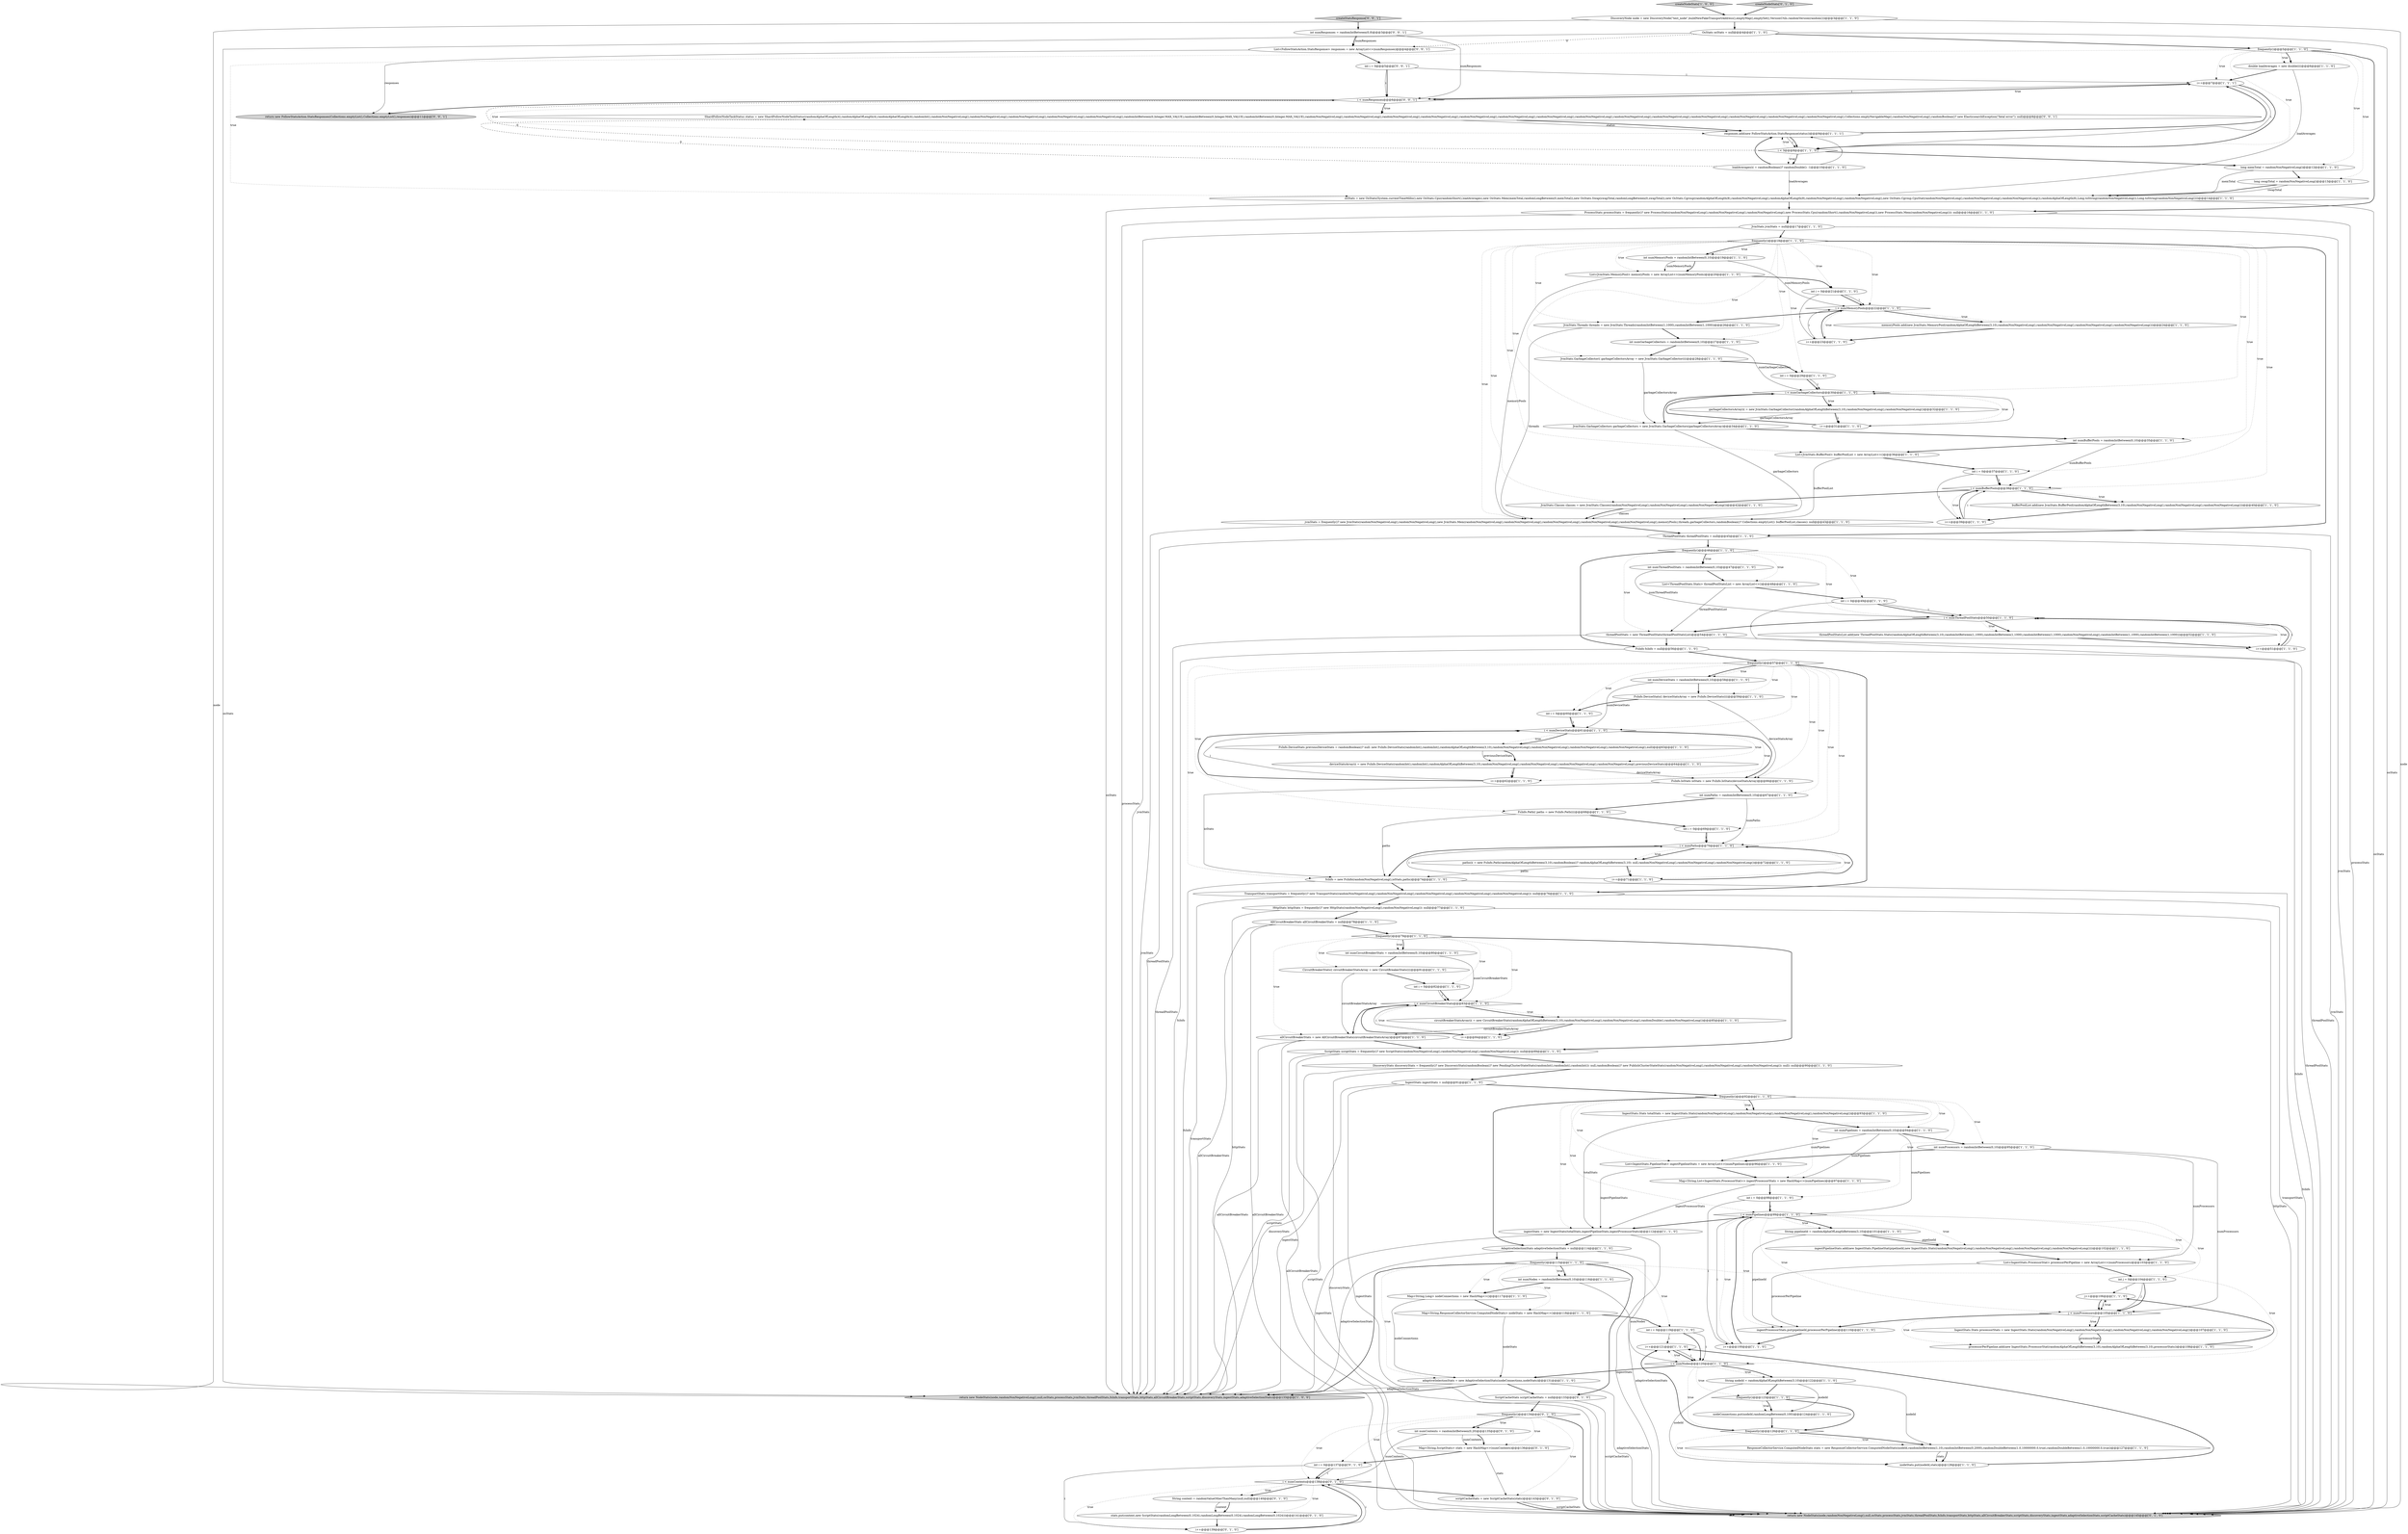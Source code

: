 digraph {
4 [style = filled, label = "frequently()@@@5@@@['1', '1', '0']", fillcolor = white, shape = diamond image = "AAA0AAABBB1BBB"];
87 [style = filled, label = "String pipelineId = randomAlphaOfLengthBetween(3,10)@@@101@@@['1', '1', '0']", fillcolor = white, shape = ellipse image = "AAA0AAABBB1BBB"];
59 [style = filled, label = "HttpStats httpStats = frequently()? new HttpStats(randomNonNegativeLong(),randomNonNegativeLong()): null@@@77@@@['1', '1', '0']", fillcolor = white, shape = ellipse image = "AAA0AAABBB1BBB"];
78 [style = filled, label = "int i = 0@@@37@@@['1', '1', '0']", fillcolor = white, shape = ellipse image = "AAA0AAABBB1BBB"];
127 [style = filled, label = "List<FollowStatsAction.StatsResponse> responses = new ArrayList<>(numResponses)@@@4@@@['0', '0', '1']", fillcolor = white, shape = ellipse image = "AAA0AAABBB3BBB"];
5 [style = filled, label = "long swapTotal = randomNonNegativeLong()@@@13@@@['1', '1', '0']", fillcolor = white, shape = ellipse image = "AAA0AAABBB1BBB"];
12 [style = filled, label = "FsInfo.DeviceStats(( deviceStatsArray = new FsInfo.DeviceStats((((@@@59@@@['1', '1', '0']", fillcolor = white, shape = ellipse image = "AAA0AAABBB1BBB"];
130 [style = filled, label = "return new FollowStatsAction.StatsResponses(Collections.emptyList(),Collections.emptyList(),responses)@@@11@@@['0', '0', '1']", fillcolor = lightgray, shape = ellipse image = "AAA0AAABBB3BBB"];
77 [style = filled, label = "frequently()@@@92@@@['1', '1', '0']", fillcolor = white, shape = diamond image = "AAA0AAABBB1BBB"];
100 [style = filled, label = "ingestPipelineStats.add(new IngestStats.PipelineStat(pipelineId,new IngestStats.Stats(randomNonNegativeLong(),randomNonNegativeLong(),randomNonNegativeLong(),randomNonNegativeLong())))@@@102@@@['1', '1', '0']", fillcolor = white, shape = ellipse image = "AAA0AAABBB1BBB"];
126 [style = filled, label = "i < numResponses@@@6@@@['0', '0', '1']", fillcolor = white, shape = diamond image = "AAA0AAABBB3BBB"];
98 [style = filled, label = "return new NodeStats(node,randomNonNegativeLong(),null,osStats,processStats,jvmStats,threadPoolStats,fsInfo,transportStats,httpStats,allCircuitBreakerStats,scriptStats,discoveryStats,ingestStats,adaptiveSelectionStats)@@@133@@@['1', '0', '0']", fillcolor = lightgray, shape = ellipse image = "AAA0AAABBB1BBB"];
116 [style = filled, label = "int i = 0@@@137@@@['0', '1', '0']", fillcolor = white, shape = ellipse image = "AAA1AAABBB2BBB"];
21 [style = filled, label = "ingestProcessorStats.put(pipelineId,processorPerPipeline)@@@110@@@['1', '1', '0']", fillcolor = white, shape = ellipse image = "AAA0AAABBB1BBB"];
72 [style = filled, label = "allCircuitBreakerStats = new AllCircuitBreakerStats(circuitBreakerStatsArray)@@@87@@@['1', '1', '0']", fillcolor = white, shape = ellipse image = "AAA0AAABBB1BBB"];
85 [style = filled, label = "JvmStats jvmStats = null@@@17@@@['1', '1', '0']", fillcolor = white, shape = ellipse image = "AAA0AAABBB1BBB"];
44 [style = filled, label = "int i = 0@@@29@@@['1', '1', '0']", fillcolor = white, shape = ellipse image = "AAA0AAABBB1BBB"];
97 [style = filled, label = "FsInfo.Path(( paths = new FsInfo.Path((((@@@68@@@['1', '1', '0']", fillcolor = white, shape = ellipse image = "AAA0AAABBB1BBB"];
114 [style = filled, label = "stats.put(context,new ScriptStats(randomLongBetween(0,1024),randomLongBetween(0,1024),randomLongBetween(0,1024)))@@@141@@@['0', '1', '0']", fillcolor = white, shape = ellipse image = "AAA1AAABBB2BBB"];
109 [style = filled, label = "i < numMemoryPools@@@22@@@['1', '1', '0']", fillcolor = white, shape = diamond image = "AAA0AAABBB1BBB"];
117 [style = filled, label = "Map<String,ScriptStats> stats = new HashMap<>(numContents)@@@136@@@['0', '1', '0']", fillcolor = white, shape = ellipse image = "AAA1AAABBB2BBB"];
111 [style = filled, label = "IngestStats ingestStats = null@@@91@@@['1', '1', '0']", fillcolor = white, shape = ellipse image = "AAA0AAABBB1BBB"];
24 [style = filled, label = "int numMemoryPools = randomIntBetween(0,10)@@@19@@@['1', '1', '0']", fillcolor = white, shape = ellipse image = "AAA0AAABBB1BBB"];
95 [style = filled, label = "int i = 0@@@69@@@['1', '1', '0']", fillcolor = white, shape = ellipse image = "AAA0AAABBB1BBB"];
81 [style = filled, label = "JvmStats.GarbageCollectors garbageCollectors = new JvmStats.GarbageCollectors(garbageCollectorsArray)@@@34@@@['1', '1', '0']", fillcolor = white, shape = ellipse image = "AAA0AAABBB1BBB"];
120 [style = filled, label = "i < numContents@@@138@@@['0', '1', '0']", fillcolor = white, shape = diamond image = "AAA1AAABBB2BBB"];
40 [style = filled, label = "IngestStats.Stats totalStats = new IngestStats.Stats(randomNonNegativeLong(),randomNonNegativeLong(),randomNonNegativeLong(),randomNonNegativeLong())@@@93@@@['1', '1', '0']", fillcolor = white, shape = ellipse image = "AAA0AAABBB1BBB"];
2 [style = filled, label = "int i = 0@@@60@@@['1', '1', '0']", fillcolor = white, shape = ellipse image = "AAA0AAABBB1BBB"];
60 [style = filled, label = "List<IngestStats.ProcessorStat> processorPerPipeline = new ArrayList<>(numProcessors)@@@103@@@['1', '1', '0']", fillcolor = white, shape = ellipse image = "AAA0AAABBB1BBB"];
128 [style = filled, label = "int i = 0@@@5@@@['0', '0', '1']", fillcolor = white, shape = ellipse image = "AAA0AAABBB3BBB"];
62 [style = filled, label = "i < numCircuitBreakerStats@@@83@@@['1', '1', '0']", fillcolor = white, shape = diamond image = "AAA0AAABBB1BBB"];
42 [style = filled, label = "IngestStats.Stats processorStats = new IngestStats.Stats(randomNonNegativeLong(),randomNonNegativeLong(),randomNonNegativeLong(),randomNonNegativeLong())@@@107@@@['1', '1', '0']", fillcolor = white, shape = ellipse image = "AAA0AAABBB1BBB"];
25 [style = filled, label = "i++@@@31@@@['1', '1', '0']", fillcolor = white, shape = ellipse image = "AAA0AAABBB1BBB"];
34 [style = filled, label = "adaptiveSelectionStats = new AdaptiveSelectionStats(nodeConnections,nodeStats)@@@131@@@['1', '1', '0']", fillcolor = white, shape = ellipse image = "AAA0AAABBB1BBB"];
122 [style = filled, label = "return new NodeStats(node,randomNonNegativeLong(),null,osStats,processStats,jvmStats,threadPoolStats,fsInfo,transportStats,httpStats,allCircuitBreakerStats,scriptStats,discoveryStats,ingestStats,adaptiveSelectionStats,scriptCacheStats)@@@145@@@['0', '1', '0']", fillcolor = lightgray, shape = ellipse image = "AAA1AAABBB2BBB"];
82 [style = filled, label = "List<IngestStats.PipelineStat> ingestPipelineStats = new ArrayList<>(numPipelines)@@@96@@@['1', '1', '0']", fillcolor = white, shape = ellipse image = "AAA0AAABBB1BBB"];
124 [style = filled, label = "createStatsResponse['0', '0', '1']", fillcolor = lightgray, shape = diamond image = "AAA0AAABBB3BBB"];
46 [style = filled, label = "TransportStats transportStats = frequently()? new TransportStats(randomNonNegativeLong(),randomNonNegativeLong(),randomNonNegativeLong(),randomNonNegativeLong(),randomNonNegativeLong()): null@@@76@@@['1', '1', '0']", fillcolor = white, shape = ellipse image = "AAA0AAABBB1BBB"];
48 [style = filled, label = "long memTotal = randomNonNegativeLong()@@@12@@@['1', '1', '0']", fillcolor = white, shape = ellipse image = "AAA0AAABBB1BBB"];
15 [style = filled, label = "Map<String,ResponseCollectorService.ComputedNodeStats> nodeStats = new HashMap<>()@@@118@@@['1', '1', '0']", fillcolor = white, shape = ellipse image = "AAA0AAABBB1BBB"];
38 [style = filled, label = "String nodeId = randomAlphaOfLengthBetween(3,10)@@@122@@@['1', '1', '0']", fillcolor = white, shape = ellipse image = "AAA0AAABBB1BBB"];
93 [style = filled, label = "CircuitBreakerStats(( circuitBreakerStatsArray = new CircuitBreakerStats((((@@@81@@@['1', '1', '0']", fillcolor = white, shape = ellipse image = "AAA0AAABBB1BBB"];
107 [style = filled, label = "i++@@@23@@@['1', '1', '0']", fillcolor = white, shape = ellipse image = "AAA0AAABBB1BBB"];
80 [style = filled, label = "int numPaths = randomIntBetween(0,10)@@@67@@@['1', '1', '0']", fillcolor = white, shape = ellipse image = "AAA0AAABBB1BBB"];
89 [style = filled, label = "frequently()@@@46@@@['1', '1', '0']", fillcolor = white, shape = diamond image = "AAA0AAABBB1BBB"];
115 [style = filled, label = "ScriptCacheStats scriptCacheStats = null@@@133@@@['0', '1', '0']", fillcolor = white, shape = ellipse image = "AAA0AAABBB2BBB"];
29 [style = filled, label = "osStats = new OsStats(System.currentTimeMillis(),new OsStats.Cpu(randomShort(),loadAverages),new OsStats.Mem(memTotal,randomLongBetween(0,memTotal)),new OsStats.Swap(swapTotal,randomLongBetween(0,swapTotal)),new OsStats.Cgroup(randomAlphaOfLength(8),randomNonNegativeLong(),randomAlphaOfLength(8),randomNonNegativeLong(),randomNonNegativeLong(),new OsStats.Cgroup.CpuStat(randomNonNegativeLong(),randomNonNegativeLong(),randomNonNegativeLong()),randomAlphaOfLength(8),Long.toString(randomNonNegativeLong()),Long.toString(randomNonNegativeLong())))@@@14@@@['1', '1', '0']", fillcolor = white, shape = ellipse image = "AAA0AAABBB1BBB"];
36 [style = filled, label = "int numPipelines = randomIntBetween(0,10)@@@94@@@['1', '1', '0']", fillcolor = white, shape = ellipse image = "AAA0AAABBB1BBB"];
57 [style = filled, label = "JvmStats.GarbageCollector(( garbageCollectorsArray = new JvmStats.GarbageCollector((((@@@28@@@['1', '1', '0']", fillcolor = white, shape = ellipse image = "AAA0AAABBB1BBB"];
84 [style = filled, label = "FsInfo.DeviceStats previousDeviceStats = randomBoolean()? null: new FsInfo.DeviceStats(randomInt(),randomInt(),randomAlphaOfLengthBetween(3,10),randomNonNegativeLong(),randomNonNegativeLong(),randomNonNegativeLong(),randomNonNegativeLong(),null)@@@63@@@['1', '1', '0']", fillcolor = white, shape = ellipse image = "AAA0AAABBB1BBB"];
76 [style = filled, label = "List<JvmStats.MemoryPool> memoryPools = new ArrayList<>(numMemoryPools)@@@20@@@['1', '1', '0']", fillcolor = white, shape = ellipse image = "AAA0AAABBB1BBB"];
22 [style = filled, label = "int i = 0@@@49@@@['1', '1', '0']", fillcolor = white, shape = ellipse image = "AAA0AAABBB1BBB"];
75 [style = filled, label = "i++@@@84@@@['1', '1', '0']", fillcolor = white, shape = ellipse image = "AAA0AAABBB1BBB"];
101 [style = filled, label = "frequently()@@@123@@@['1', '1', '0']", fillcolor = white, shape = diamond image = "AAA0AAABBB1BBB"];
112 [style = filled, label = "frequently()@@@134@@@['0', '1', '0']", fillcolor = white, shape = diamond image = "AAA1AAABBB2BBB"];
129 [style = filled, label = "ShardFollowNodeTaskStatus status = new ShardFollowNodeTaskStatus(randomAlphaOfLength(4),randomAlphaOfLength(4),randomAlphaOfLength(4),randomInt(),randomNonNegativeLong(),randomNonNegativeLong(),randomNonNegativeLong(),randomNonNegativeLong(),randomNonNegativeLong(),randomIntBetween(0,Integer.MAX_VALUE),randomIntBetween(0,Integer.MAX_VALUE),randomIntBetween(0,Integer.MAX_VALUE),randomNonNegativeLong(),randomNonNegativeLong(),randomNonNegativeLong(),randomNonNegativeLong(),randomNonNegativeLong(),randomNonNegativeLong(),randomNonNegativeLong(),randomNonNegativeLong(),randomNonNegativeLong(),randomNonNegativeLong(),randomNonNegativeLong(),randomNonNegativeLong(),randomNonNegativeLong(),randomNonNegativeLong(),Collections.emptyNavigableMap(),randomNonNegativeLong(),randomBoolean()? new ElasticsearchException(\"fatal error\"): null)@@@8@@@['0', '0', '1']", fillcolor = white, shape = ellipse image = "AAA0AAABBB3BBB"];
14 [style = filled, label = "paths(i( = new FsInfo.Path(randomAlphaOfLengthBetween(3,10),randomBoolean()? randomAlphaOfLengthBetween(3,10): null,randomNonNegativeLong(),randomNonNegativeLong(),randomNonNegativeLong())@@@72@@@['1', '1', '0']", fillcolor = white, shape = ellipse image = "AAA0AAABBB1BBB"];
83 [style = filled, label = "i < numThreadPoolStats@@@50@@@['1', '1', '0']", fillcolor = white, shape = diamond image = "AAA0AAABBB1BBB"];
88 [style = filled, label = "i < numGarbageCollectors@@@30@@@['1', '1', '0']", fillcolor = white, shape = diamond image = "AAA0AAABBB1BBB"];
51 [style = filled, label = "processorPerPipeline.add(new IngestStats.ProcessorStat(randomAlphaOfLengthBetween(3,10),randomAlphaOfLengthBetween(3,10),processorStats))@@@108@@@['1', '1', '0']", fillcolor = white, shape = ellipse image = "AAA0AAABBB1BBB"];
92 [style = filled, label = "int numGarbageCollectors = randomIntBetween(0,10)@@@27@@@['1', '1', '0']", fillcolor = white, shape = ellipse image = "AAA0AAABBB1BBB"];
91 [style = filled, label = "int numDeviceStats = randomIntBetween(0,10)@@@58@@@['1', '1', '0']", fillcolor = white, shape = ellipse image = "AAA0AAABBB1BBB"];
90 [style = filled, label = "int numCircuitBreakerStats = randomIntBetween(0,10)@@@80@@@['1', '1', '0']", fillcolor = white, shape = ellipse image = "AAA0AAABBB1BBB"];
8 [style = filled, label = "threadPoolStats = new ThreadPoolStats(threadPoolStatsList)@@@54@@@['1', '1', '0']", fillcolor = white, shape = ellipse image = "AAA0AAABBB1BBB"];
123 [style = filled, label = "scriptCacheStats = new ScriptCacheStats(stats)@@@143@@@['0', '1', '0']", fillcolor = white, shape = ellipse image = "AAA1AAABBB2BBB"];
9 [style = filled, label = "int numThreadPoolStats = randomIntBetween(0,10)@@@47@@@['1', '1', '0']", fillcolor = white, shape = ellipse image = "AAA0AAABBB1BBB"];
105 [style = filled, label = "i < numBufferPools@@@38@@@['1', '1', '0']", fillcolor = white, shape = diamond image = "AAA0AAABBB1BBB"];
45 [style = filled, label = "frequently()@@@115@@@['1', '1', '0']", fillcolor = white, shape = diamond image = "AAA0AAABBB1BBB"];
67 [style = filled, label = "bufferPoolList.add(new JvmStats.BufferPool(randomAlphaOfLengthBetween(3,10),randomNonNegativeLong(),randomNonNegativeLong(),randomNonNegativeLong()))@@@40@@@['1', '1', '0']", fillcolor = white, shape = ellipse image = "AAA0AAABBB1BBB"];
104 [style = filled, label = "AllCircuitBreakerStats allCircuitBreakerStats = null@@@78@@@['1', '1', '0']", fillcolor = white, shape = ellipse image = "AAA0AAABBB1BBB"];
1 [style = filled, label = "frequently()@@@126@@@['1', '1', '0']", fillcolor = white, shape = diamond image = "AAA0AAABBB1BBB"];
53 [style = filled, label = "int i = 0@@@82@@@['1', '1', '0']", fillcolor = white, shape = ellipse image = "AAA0AAABBB1BBB"];
26 [style = filled, label = "ProcessStats processStats = frequently()? new ProcessStats(randomNonNegativeLong(),randomNonNegativeLong(),randomNonNegativeLong(),new ProcessStats.Cpu(randomShort(),randomNonNegativeLong()),new ProcessStats.Mem(randomNonNegativeLong())): null@@@16@@@['1', '1', '0']", fillcolor = white, shape = ellipse image = "AAA0AAABBB1BBB"];
79 [style = filled, label = "i++@@@121@@@['1', '1', '0']", fillcolor = white, shape = ellipse image = "AAA0AAABBB1BBB"];
30 [style = filled, label = "deviceStatsArray(i( = new FsInfo.DeviceStats(randomInt(),randomInt(),randomAlphaOfLengthBetween(3,10),randomNonNegativeLong(),randomNonNegativeLong(),randomNonNegativeLong(),randomNonNegativeLong(),previousDeviceStats)@@@64@@@['1', '1', '0']", fillcolor = white, shape = ellipse image = "AAA0AAABBB1BBB"];
106 [style = filled, label = "i++@@@71@@@['1', '1', '0']", fillcolor = white, shape = ellipse image = "AAA0AAABBB1BBB"];
27 [style = filled, label = "int i = 0@@@119@@@['1', '1', '0']", fillcolor = white, shape = ellipse image = "AAA0AAABBB1BBB"];
125 [style = filled, label = "int numResponses = randomIntBetween(0,8)@@@3@@@['0', '0', '1']", fillcolor = white, shape = ellipse image = "AAA0AAABBB3BBB"];
28 [style = filled, label = "loadAverages(i( = randomBoolean()? randomDouble(): -1@@@10@@@['1', '1', '0']", fillcolor = white, shape = ellipse image = "AAA0AAABBB1BBB"];
33 [style = filled, label = "double loadAverages = new double((((@@@6@@@['1', '1', '0']", fillcolor = white, shape = ellipse image = "AAA0AAABBB1BBB"];
31 [style = filled, label = "j++@@@106@@@['1', '1', '0']", fillcolor = white, shape = ellipse image = "AAA0AAABBB1BBB"];
102 [style = filled, label = "int numNodes = randomIntBetween(0,10)@@@116@@@['1', '1', '0']", fillcolor = white, shape = ellipse image = "AAA0AAABBB1BBB"];
50 [style = filled, label = "responses.add(new FollowStatsAction.StatsResponse(status))@@@9@@@['1', '1', '1']", fillcolor = white, shape = ellipse image = "AAA0AAABBB1BBB"];
94 [style = filled, label = "frequently()@@@79@@@['1', '1', '0']", fillcolor = white, shape = diamond image = "AAA0AAABBB1BBB"];
43 [style = filled, label = "fsInfo = new FsInfo(randomNonNegativeLong(),ioStats,paths)@@@74@@@['1', '1', '0']", fillcolor = white, shape = ellipse image = "AAA0AAABBB1BBB"];
19 [style = filled, label = "ThreadPoolStats threadPoolStats = null@@@45@@@['1', '1', '0']", fillcolor = white, shape = ellipse image = "AAA0AAABBB1BBB"];
96 [style = filled, label = "JvmStats.Threads threads = new JvmStats.Threads(randomIntBetween(1,1000),randomIntBetween(1,1000))@@@26@@@['1', '1', '0']", fillcolor = white, shape = ellipse image = "AAA0AAABBB1BBB"];
39 [style = filled, label = "i++@@@39@@@['1', '1', '0']", fillcolor = white, shape = ellipse image = "AAA0AAABBB1BBB"];
71 [style = filled, label = "i++@@@7@@@['1', '1', '1']", fillcolor = white, shape = ellipse image = "AAA0AAABBB1BBB"];
3 [style = filled, label = "createNodeStats['1', '0', '0']", fillcolor = lightgray, shape = diamond image = "AAA0AAABBB1BBB"];
35 [style = filled, label = "ScriptStats scriptStats = frequently()? new ScriptStats(randomNonNegativeLong(),randomNonNegativeLong(),randomNonNegativeLong()): null@@@89@@@['1', '1', '0']", fillcolor = white, shape = ellipse image = "AAA0AAABBB1BBB"];
99 [style = filled, label = "jvmStats = frequently()? new JvmStats(randomNonNegativeLong(),randomNonNegativeLong(),new JvmStats.Mem(randomNonNegativeLong(),randomNonNegativeLong(),randomNonNegativeLong(),randomNonNegativeLong(),randomNonNegativeLong(),memoryPools),threads,garbageCollectors,randomBoolean()? Collections.emptyList(): bufferPoolList,classes): null@@@43@@@['1', '1', '0']", fillcolor = white, shape = ellipse image = "AAA0AAABBB1BBB"];
119 [style = filled, label = "i++@@@139@@@['0', '1', '0']", fillcolor = white, shape = ellipse image = "AAA1AAABBB2BBB"];
13 [style = filled, label = "threadPoolStatsList.add(new ThreadPoolStats.Stats(randomAlphaOfLengthBetween(3,10),randomIntBetween(1,1000),randomIntBetween(1,1000),randomIntBetween(1,1000),randomNonNegativeLong(),randomIntBetween(1,1000),randomIntBetween(1,1000)))@@@52@@@['1', '1', '0']", fillcolor = white, shape = ellipse image = "AAA0AAABBB1BBB"];
65 [style = filled, label = "JvmStats.Classes classes = new JvmStats.Classes(randomNonNegativeLong(),randomNonNegativeLong(),randomNonNegativeLong())@@@42@@@['1', '1', '0']", fillcolor = white, shape = ellipse image = "AAA0AAABBB1BBB"];
70 [style = filled, label = "DiscoveryStats discoveryStats = frequently()? new DiscoveryStats(randomBoolean()? new PendingClusterStateStats(randomInt(),randomInt(),randomInt()): null,randomBoolean()? new PublishClusterStateStats(randomNonNegativeLong(),randomNonNegativeLong(),randomNonNegativeLong()): null): null@@@90@@@['1', '1', '0']", fillcolor = white, shape = ellipse image = "AAA0AAABBB1BBB"];
69 [style = filled, label = "ingestStats = new IngestStats(totalStats,ingestPipelineStats,ingestProcessorStats)@@@112@@@['1', '1', '0']", fillcolor = white, shape = ellipse image = "AAA0AAABBB1BBB"];
108 [style = filled, label = "nodeStats.put(nodeId,stats)@@@128@@@['1', '1', '0']", fillcolor = white, shape = ellipse image = "AAA0AAABBB1BBB"];
68 [style = filled, label = "int i = 0@@@98@@@['1', '1', '0']", fillcolor = white, shape = ellipse image = "AAA0AAABBB1BBB"];
41 [style = filled, label = "OsStats osStats = null@@@4@@@['1', '1', '0']", fillcolor = white, shape = ellipse image = "AAA0AAABBB1BBB"];
10 [style = filled, label = "i < numPipelines@@@99@@@['1', '1', '0']", fillcolor = white, shape = diamond image = "AAA0AAABBB1BBB"];
18 [style = filled, label = "i++@@@51@@@['1', '1', '0']", fillcolor = white, shape = ellipse image = "AAA0AAABBB1BBB"];
58 [style = filled, label = "int numBufferPools = randomIntBetween(0,10)@@@35@@@['1', '1', '0']", fillcolor = white, shape = ellipse image = "AAA0AAABBB1BBB"];
74 [style = filled, label = "FsInfo.IoStats ioStats = new FsInfo.IoStats(deviceStatsArray)@@@66@@@['1', '1', '0']", fillcolor = white, shape = ellipse image = "AAA0AAABBB1BBB"];
113 [style = filled, label = "createNodeStats['0', '1', '0']", fillcolor = lightgray, shape = diamond image = "AAA0AAABBB2BBB"];
11 [style = filled, label = "i < numPaths@@@70@@@['1', '1', '0']", fillcolor = white, shape = diamond image = "AAA0AAABBB1BBB"];
37 [style = filled, label = "frequently()@@@57@@@['1', '1', '0']", fillcolor = white, shape = diamond image = "AAA0AAABBB1BBB"];
20 [style = filled, label = "memoryPools.add(new JvmStats.MemoryPool(randomAlphaOfLengthBetween(3,10),randomNonNegativeLong(),randomNonNegativeLong(),randomNonNegativeLong(),randomNonNegativeLong()))@@@24@@@['1', '1', '0']", fillcolor = white, shape = ellipse image = "AAA0AAABBB1BBB"];
64 [style = filled, label = "int i = 0@@@21@@@['1', '1', '0']", fillcolor = white, shape = ellipse image = "AAA0AAABBB1BBB"];
49 [style = filled, label = "i++@@@62@@@['1', '1', '0']", fillcolor = white, shape = ellipse image = "AAA0AAABBB1BBB"];
17 [style = filled, label = "int j = 0@@@104@@@['1', '1', '0']", fillcolor = white, shape = ellipse image = "AAA0AAABBB1BBB"];
103 [style = filled, label = "garbageCollectorsArray(i( = new JvmStats.GarbageCollector(randomAlphaOfLengthBetween(3,10),randomNonNegativeLong(),randomNonNegativeLong())@@@32@@@['1', '1', '0']", fillcolor = white, shape = ellipse image = "AAA0AAABBB1BBB"];
118 [style = filled, label = "int numContents = randomIntBetween(0,20)@@@135@@@['0', '1', '0']", fillcolor = white, shape = ellipse image = "AAA1AAABBB2BBB"];
56 [style = filled, label = "ResponseCollectorService.ComputedNodeStats stats = new ResponseCollectorService.ComputedNodeStats(nodeId,randomIntBetween(1,10),randomIntBetween(0,2000),randomDoubleBetween(1.0,10000000.0,true),randomDoubleBetween(1.0,10000000.0,true))@@@127@@@['1', '1', '0']", fillcolor = white, shape = ellipse image = "AAA0AAABBB1BBB"];
66 [style = filled, label = "nodeConnections.put(nodeId,randomLongBetween(0,100))@@@124@@@['1', '1', '0']", fillcolor = white, shape = ellipse image = "AAA0AAABBB1BBB"];
73 [style = filled, label = "DiscoveryNode node = new DiscoveryNode(\"test_node\",buildNewFakeTransportAddress(),emptyMap(),emptySet(),VersionUtils.randomVersion(random()))@@@3@@@['1', '1', '0']", fillcolor = white, shape = ellipse image = "AAA0AAABBB1BBB"];
23 [style = filled, label = "AdaptiveSelectionStats adaptiveSelectionStats = null@@@114@@@['1', '1', '0']", fillcolor = white, shape = ellipse image = "AAA0AAABBB1BBB"];
61 [style = filled, label = "Map<String,List<IngestStats.ProcessorStat>> ingestProcessorStats = new HashMap<>(numPipelines)@@@97@@@['1', '1', '0']", fillcolor = white, shape = ellipse image = "AAA0AAABBB1BBB"];
63 [style = filled, label = "List<JvmStats.BufferPool> bufferPoolList = new ArrayList<>()@@@36@@@['1', '1', '0']", fillcolor = white, shape = ellipse image = "AAA0AAABBB1BBB"];
86 [style = filled, label = "Map<String,Long> nodeConnections = new HashMap<>()@@@117@@@['1', '1', '0']", fillcolor = white, shape = ellipse image = "AAA0AAABBB1BBB"];
0 [style = filled, label = "i < numDeviceStats@@@61@@@['1', '1', '0']", fillcolor = white, shape = diamond image = "AAA0AAABBB1BBB"];
110 [style = filled, label = "int numProcessors = randomIntBetween(0,10)@@@95@@@['1', '1', '0']", fillcolor = white, shape = ellipse image = "AAA0AAABBB1BBB"];
121 [style = filled, label = "String context = randomValueOtherThanMany(null,null)@@@140@@@['0', '1', '0']", fillcolor = white, shape = ellipse image = "AAA1AAABBB2BBB"];
47 [style = filled, label = "i++@@@100@@@['1', '1', '0']", fillcolor = white, shape = ellipse image = "AAA0AAABBB1BBB"];
52 [style = filled, label = "i < numNodes@@@120@@@['1', '1', '0']", fillcolor = white, shape = diamond image = "AAA0AAABBB1BBB"];
6 [style = filled, label = "frequently()@@@18@@@['1', '1', '0']", fillcolor = white, shape = diamond image = "AAA0AAABBB1BBB"];
55 [style = filled, label = "circuitBreakerStatsArray(i( = new CircuitBreakerStats(randomAlphaOfLengthBetween(3,10),randomNonNegativeLong(),randomNonNegativeLong(),randomDouble(),randomNonNegativeLong())@@@85@@@['1', '1', '0']", fillcolor = white, shape = ellipse image = "AAA0AAABBB1BBB"];
16 [style = filled, label = "i < 3@@@8@@@['1', '1', '0']", fillcolor = white, shape = diamond image = "AAA0AAABBB1BBB"];
54 [style = filled, label = "FsInfo fsInfo = null@@@56@@@['1', '1', '0']", fillcolor = white, shape = ellipse image = "AAA0AAABBB1BBB"];
32 [style = filled, label = "List<ThreadPoolStats.Stats> threadPoolStatsList = new ArrayList<>()@@@48@@@['1', '1', '0']", fillcolor = white, shape = ellipse image = "AAA0AAABBB1BBB"];
7 [style = filled, label = "j < numProcessors@@@105@@@['1', '1', '0']", fillcolor = white, shape = diamond image = "AAA0AAABBB1BBB"];
104->94 [style = bold, label=""];
7->42 [style = bold, label=""];
89->54 [style = bold, label=""];
102->52 [style = solid, label="numNodes"];
38->66 [style = solid, label="nodeId"];
115->112 [style = bold, label=""];
105->67 [style = bold, label=""];
65->99 [style = bold, label=""];
10->7 [style = dotted, label="true"];
94->90 [style = bold, label=""];
45->52 [style = dotted, label="true"];
112->120 [style = dotted, label="true"];
75->62 [style = bold, label=""];
73->41 [style = bold, label=""];
78->39 [style = solid, label="i"];
0->49 [style = dotted, label="true"];
6->92 [style = dotted, label="true"];
78->105 [style = bold, label=""];
77->40 [style = bold, label=""];
112->117 [style = dotted, label="true"];
36->110 [style = bold, label=""];
83->13 [style = bold, label=""];
10->100 [style = dotted, label="true"];
112->122 [style = bold, label=""];
110->60 [style = solid, label="numProcessors"];
57->44 [style = bold, label=""];
11->106 [style = dotted, label="true"];
77->61 [style = dotted, label="true"];
26->98 [style = solid, label="processStats"];
1->56 [style = dotted, label="true"];
123->122 [style = bold, label=""];
93->53 [style = bold, label=""];
53->62 [style = bold, label=""];
80->11 [style = solid, label="numPaths"];
52->1 [style = dotted, label="true"];
19->98 [style = solid, label="threadPoolStats"];
59->122 [style = solid, label="httpStats"];
116->120 [style = solid, label="i"];
129->50 [style = solid, label="status"];
4->48 [style = dotted, label="true"];
52->38 [style = dotted, label="true"];
6->76 [style = dotted, label="true"];
26->122 [style = solid, label="processStats"];
6->44 [style = dotted, label="true"];
49->0 [style = bold, label=""];
51->31 [style = bold, label=""];
41->127 [style = dashed, label="0"];
37->74 [style = dotted, label="true"];
121->114 [style = bold, label=""];
43->98 [style = solid, label="fsInfo"];
57->81 [style = solid, label="garbageCollectorsArray"];
77->23 [style = bold, label=""];
108->79 [style = bold, label=""];
84->30 [style = solid, label="previousDeviceStats"];
118->117 [style = solid, label="numContents"];
40->69 [style = solid, label="totalStats"];
49->0 [style = solid, label="i"];
125->126 [style = solid, label="numResponses"];
10->87 [style = dotted, label="true"];
11->14 [style = bold, label=""];
79->52 [style = bold, label=""];
27->79 [style = solid, label="i"];
91->12 [style = bold, label=""];
82->61 [style = bold, label=""];
92->57 [style = bold, label=""];
1->108 [style = dotted, label="true"];
54->122 [style = solid, label="fsInfo"];
32->22 [style = bold, label=""];
28->50 [style = solid, label="i"];
59->98 [style = solid, label="httpStats"];
6->96 [style = dotted, label="true"];
64->107 [style = solid, label="i"];
0->74 [style = bold, label=""];
33->71 [style = bold, label=""];
55->72 [style = solid, label="circuitBreakerStatsArray"];
16->28 [style = dotted, label="true"];
22->83 [style = solid, label="i"];
119->120 [style = bold, label=""];
89->32 [style = dotted, label="true"];
124->125 [style = bold, label=""];
25->88 [style = solid, label="i"];
19->89 [style = bold, label=""];
37->0 [style = dotted, label="true"];
59->104 [style = bold, label=""];
115->122 [style = solid, label="scriptCacheStats"];
125->127 [style = solid, label="numResponses"];
17->31 [style = solid, label="j"];
7->21 [style = bold, label=""];
13->18 [style = bold, label=""];
91->0 [style = solid, label="numDeviceStats"];
118->117 [style = bold, label=""];
116->119 [style = solid, label="i"];
112->118 [style = dotted, label="true"];
86->15 [style = bold, label=""];
95->11 [style = solid, label="i"];
10->21 [style = dotted, label="true"];
10->60 [style = dotted, label="true"];
30->49 [style = solid, label="i"];
46->122 [style = solid, label="transportStats"];
10->17 [style = dotted, label="true"];
52->34 [style = bold, label=""];
34->122 [style = solid, label="adaptiveSelectionStats"];
29->26 [style = bold, label=""];
69->23 [style = bold, label=""];
71->126 [style = solid, label="i"];
24->109 [style = solid, label="numMemoryPools"];
4->26 [style = bold, label=""];
94->35 [style = bold, label=""];
43->46 [style = bold, label=""];
94->90 [style = dotted, label="true"];
52->79 [style = dotted, label="true"];
103->81 [style = solid, label="garbageCollectorsArray"];
106->11 [style = bold, label=""];
80->97 [style = bold, label=""];
71->16 [style = solid, label="i"];
45->27 [style = dotted, label="true"];
116->120 [style = bold, label=""];
5->29 [style = solid, label="swapTotal"];
126->129 [style = dotted, label="true"];
7->31 [style = dotted, label="true"];
87->100 [style = bold, label=""];
14->106 [style = solid, label="i"];
35->98 [style = solid, label="scriptStats"];
36->82 [style = solid, label="numPipelines"];
99->122 [style = solid, label="jvmStats"];
70->122 [style = solid, label="discoveryStats"];
28->129 [style = dashed, label="0"];
4->5 [style = dotted, label="true"];
83->18 [style = dotted, label="true"];
69->98 [style = solid, label="ingestStats"];
27->52 [style = solid, label="i"];
113->73 [style = bold, label=""];
41->98 [style = solid, label="osStats"];
125->127 [style = bold, label=""];
0->84 [style = dotted, label="true"];
61->69 [style = solid, label="ingestProcessorStats"];
107->109 [style = solid, label="i"];
70->98 [style = solid, label="discoveryStats"];
42->51 [style = solid, label="processorStats"];
30->74 [style = solid, label="deviceStatsArray"];
11->43 [style = bold, label=""];
89->8 [style = dotted, label="true"];
94->93 [style = dotted, label="true"];
77->82 [style = dotted, label="true"];
2->0 [style = solid, label="i"];
50->16 [style = solid, label="i"];
76->99 [style = solid, label="memoryPools"];
35->122 [style = solid, label="scriptStats"];
56->108 [style = bold, label=""];
87->100 [style = solid, label="pipelineId"];
15->34 [style = solid, label="nodeStats"];
6->78 [style = dotted, label="true"];
38->108 [style = solid, label="nodeId"];
53->62 [style = solid, label="i"];
117->123 [style = solid, label="stats"];
128->71 [style = solid, label="i"];
109->96 [style = bold, label=""];
46->59 [style = bold, label=""];
76->64 [style = bold, label=""];
8->98 [style = solid, label="threadPoolStats"];
104->122 [style = solid, label="allCircuitBreakerStats"];
6->105 [style = dotted, label="true"];
30->49 [style = bold, label=""];
103->25 [style = solid, label="i"];
66->1 [style = bold, label=""];
38->56 [style = solid, label="nodeId"];
23->45 [style = bold, label=""];
4->71 [style = dotted, label="true"];
24->76 [style = solid, label="numMemoryPools"];
20->107 [style = bold, label=""];
12->2 [style = bold, label=""];
126->50 [style = dotted, label="true"];
48->5 [style = bold, label=""];
6->99 [style = dotted, label="true"];
70->111 [style = bold, label=""];
60->17 [style = bold, label=""];
10->47 [style = dotted, label="true"];
117->116 [style = bold, label=""];
111->122 [style = solid, label="ingestStats"];
50->71 [style = bold, label=""];
63->78 [style = bold, label=""];
74->80 [style = bold, label=""];
64->109 [style = bold, label=""];
37->46 [style = bold, label=""];
58->105 [style = solid, label="numBufferPools"];
110->7 [style = solid, label="numProcessors"];
55->75 [style = solid, label="i"];
36->61 [style = solid, label="numPipelines"];
8->54 [style = bold, label=""];
28->50 [style = bold, label=""];
71->16 [style = bold, label=""];
120->114 [style = dotted, label="true"];
88->81 [style = bold, label=""];
42->51 [style = bold, label=""];
118->120 [style = solid, label="numContents"];
38->101 [style = bold, label=""];
100->60 [style = bold, label=""];
99->98 [style = solid, label="jvmStats"];
77->10 [style = dotted, label="true"];
40->36 [style = bold, label=""];
25->88 [style = bold, label=""];
27->52 [style = bold, label=""];
94->62 [style = dotted, label="true"];
1->56 [style = bold, label=""];
109->107 [style = dotted, label="true"];
62->75 [style = dotted, label="true"];
15->27 [style = bold, label=""];
103->25 [style = bold, label=""];
6->88 [style = dotted, label="true"];
23->122 [style = solid, label="adaptiveSelectionStats"];
88->103 [style = dotted, label="true"];
41->122 [style = solid, label="osStats"];
89->22 [style = dotted, label="true"];
88->103 [style = bold, label=""];
63->99 [style = solid, label="bufferPoolList"];
65->99 [style = solid, label="classes"];
14->43 [style = solid, label="paths"];
6->65 [style = dotted, label="true"];
120->123 [style = bold, label=""];
89->9 [style = dotted, label="true"];
77->68 [style = dotted, label="true"];
17->7 [style = solid, label="j"];
62->55 [style = dotted, label="true"];
22->83 [style = bold, label=""];
94->72 [style = dotted, label="true"];
111->77 [style = bold, label=""];
112->123 [style = dotted, label="true"];
6->19 [style = bold, label=""];
72->122 [style = solid, label="allCircuitBreakerStats"];
45->102 [style = dotted, label="true"];
99->19 [style = bold, label=""];
18->83 [style = bold, label=""];
32->8 [style = solid, label="threadPoolStatsList"];
36->10 [style = solid, label="numPipelines"];
12->74 [style = solid, label="deviceStatsArray"];
61->68 [style = bold, label=""];
71->126 [style = bold, label=""];
64->109 [style = solid, label="i"];
123->122 [style = solid, label="scriptCacheStats"];
104->98 [style = solid, label="allCircuitBreakerStats"];
97->43 [style = solid, label="paths"];
67->39 [style = bold, label=""];
72->35 [style = bold, label=""];
62->55 [style = bold, label=""];
77->40 [style = dotted, label="true"];
101->66 [style = dotted, label="true"];
0->84 [style = bold, label=""];
7->51 [style = dotted, label="true"];
121->114 [style = solid, label="context"];
34->115 [style = bold, label=""];
105->65 [style = bold, label=""];
77->69 [style = dotted, label="true"];
3->73 [style = bold, label=""];
47->10 [style = solid, label="i"];
39->105 [style = bold, label=""];
105->39 [style = dotted, label="true"];
89->9 [style = bold, label=""];
1->79 [style = bold, label=""];
22->18 [style = solid, label="i"];
120->119 [style = dotted, label="true"];
93->72 [style = solid, label="circuitBreakerStatsArray"];
6->64 [style = dotted, label="true"];
85->98 [style = solid, label="jvmStats"];
83->8 [style = bold, label=""];
37->2 [style = dotted, label="true"];
112->116 [style = dotted, label="true"];
33->29 [style = solid, label="loadAverages"];
37->12 [style = dotted, label="true"];
16->50 [style = dotted, label="true"];
74->43 [style = solid, label="ioStats"];
37->80 [style = dotted, label="true"];
96->99 [style = solid, label="threads"];
94->53 [style = dotted, label="true"];
92->88 [style = solid, label="numGarbageCollectors"];
45->98 [style = bold, label=""];
37->91 [style = bold, label=""];
81->99 [style = solid, label="garbageCollectors"];
23->98 [style = solid, label="adaptiveSelectionStats"];
45->15 [style = dotted, label="true"];
55->75 [style = bold, label=""];
4->33 [style = bold, label=""];
95->11 [style = bold, label=""];
128->126 [style = bold, label=""];
4->29 [style = dotted, label="true"];
37->43 [style = dotted, label="true"];
10->69 [style = bold, label=""];
73->98 [style = solid, label="node"];
34->98 [style = solid, label="adaptiveSelectionStats"];
7->42 [style = dotted, label="true"];
81->58 [style = bold, label=""];
101->66 [style = bold, label=""];
4->33 [style = dotted, label="true"];
126->129 [style = bold, label=""];
6->109 [style = dotted, label="true"];
6->63 [style = dotted, label="true"];
127->130 [style = solid, label="responses"];
62->72 [style = bold, label=""];
107->109 [style = bold, label=""];
45->34 [style = dotted, label="true"];
8->122 [style = solid, label="threadPoolStats"];
101->1 [style = bold, label=""];
0->30 [style = dotted, label="true"];
24->76 [style = bold, label=""];
45->102 [style = bold, label=""];
54->98 [style = solid, label="fsInfo"];
14->106 [style = bold, label=""];
52->101 [style = dotted, label="true"];
44->88 [style = bold, label=""];
82->69 [style = solid, label="ingestPipelineStats"];
97->95 [style = bold, label=""];
28->29 [style = solid, label="loadAverages"];
43->122 [style = solid, label="fsInfo"];
31->7 [style = bold, label=""];
6->58 [style = dotted, label="true"];
120->121 [style = dotted, label="true"];
46->98 [style = solid, label="transportStats"];
90->62 [style = solid, label="numCircuitBreakerStats"];
87->21 [style = solid, label="pipelineId"];
86->34 [style = solid, label="nodeConnections"];
79->52 [style = solid, label="i"];
60->21 [style = solid, label="processorPerPipeline"];
34->98 [style = bold, label=""];
127->128 [style = bold, label=""];
68->10 [style = solid, label="i"];
126->130 [style = bold, label=""];
19->122 [style = solid, label="threadPoolStats"];
111->98 [style = solid, label="ingestStats"];
41->4 [style = bold, label=""];
77->36 [style = dotted, label="true"];
37->91 [style = dotted, label="true"];
75->62 [style = solid, label="i"];
72->98 [style = solid, label="allCircuitBreakerStats"];
5->29 [style = bold, label=""];
16->28 [style = bold, label=""];
50->16 [style = bold, label=""];
29->98 [style = solid, label="osStats"];
126->71 [style = dotted, label="true"];
18->83 [style = solid, label="i"];
10->87 [style = bold, label=""];
68->10 [style = bold, label=""];
90->93 [style = bold, label=""];
88->25 [style = dotted, label="true"];
48->29 [style = solid, label="memTotal"];
35->70 [style = bold, label=""];
110->82 [style = bold, label=""];
85->122 [style = solid, label="jvmStats"];
6->24 [style = dotted, label="true"];
11->14 [style = dotted, label="true"];
78->105 [style = solid, label="i"];
9->83 [style = solid, label="numThreadPoolStats"];
6->57 [style = dotted, label="true"];
119->120 [style = solid, label="i"];
9->32 [style = bold, label=""];
45->86 [style = dotted, label="true"];
105->67 [style = dotted, label="true"];
37->95 [style = dotted, label="true"];
89->83 [style = dotted, label="true"];
112->118 [style = bold, label=""];
29->122 [style = solid, label="osStats"];
68->47 [style = solid, label="i"];
77->110 [style = dotted, label="true"];
39->105 [style = solid, label="i"];
58->63 [style = bold, label=""];
45->115 [style = bold, label=""];
6->24 [style = bold, label=""];
26->85 [style = bold, label=""];
85->6 [style = bold, label=""];
37->11 [style = dotted, label="true"];
44->88 [style = solid, label="i"];
21->47 [style = bold, label=""];
47->10 [style = bold, label=""];
31->7 [style = solid, label="j"];
54->37 [style = bold, label=""];
6->81 [style = dotted, label="true"];
73->122 [style = solid, label="node"];
114->119 [style = bold, label=""];
2->0 [style = bold, label=""];
83->13 [style = dotted, label="true"];
17->7 [style = bold, label=""];
109->20 [style = dotted, label="true"];
16->126 [style = dashed, label="0"];
56->108 [style = solid, label="stats"];
96->92 [style = bold, label=""];
4->16 [style = dotted, label="true"];
69->122 [style = solid, label="ingestStats"];
102->86 [style = bold, label=""];
84->30 [style = bold, label=""];
37->97 [style = dotted, label="true"];
16->48 [style = bold, label=""];
52->38 [style = bold, label=""];
120->121 [style = bold, label=""];
128->126 [style = solid, label="i"];
109->20 [style = bold, label=""];
129->50 [style = bold, label=""];
106->11 [style = solid, label="i"];
}
